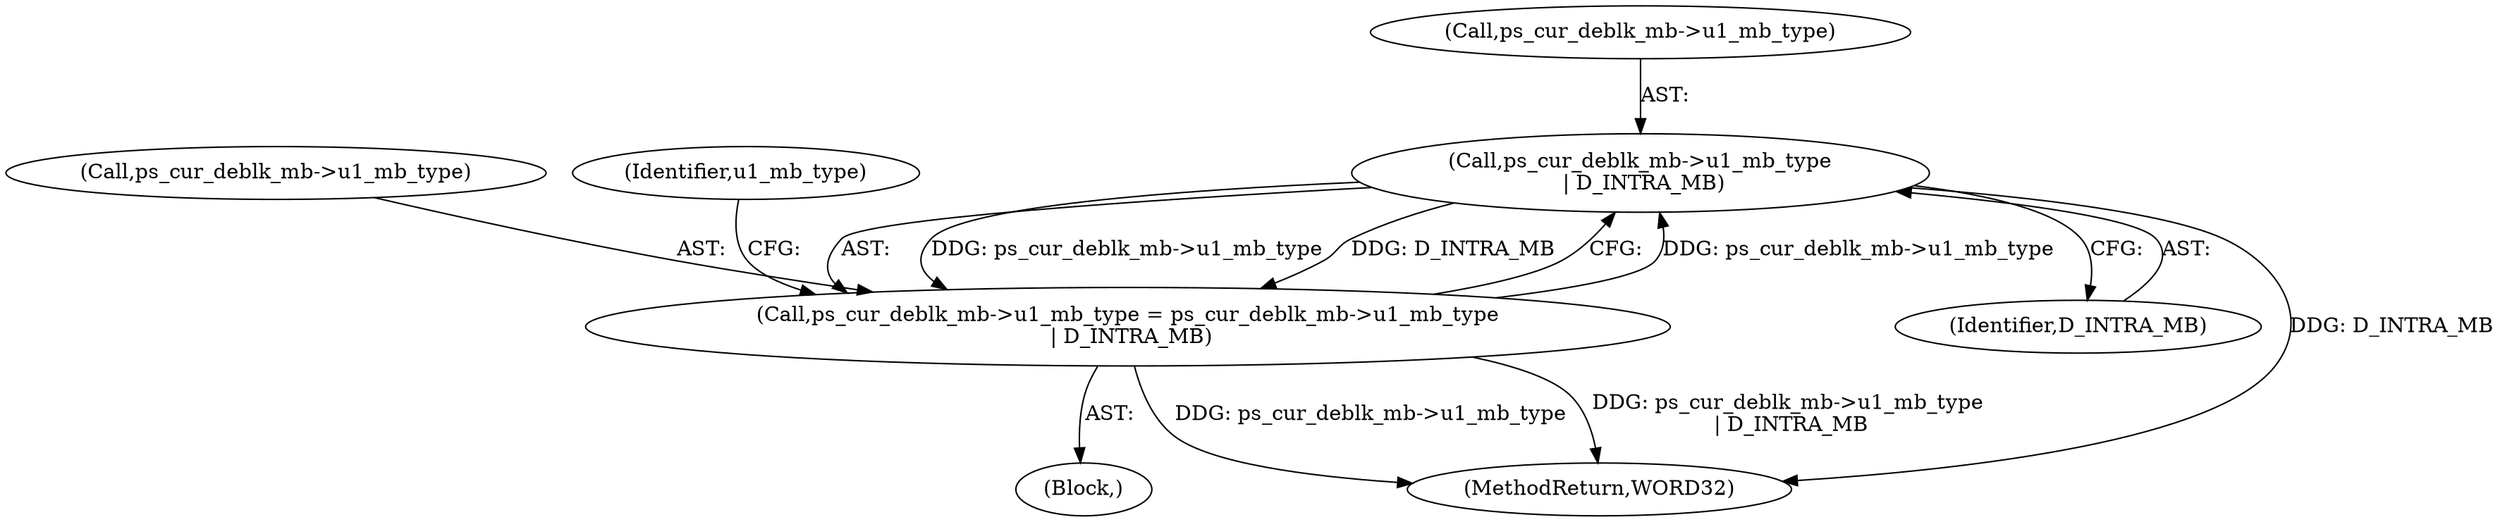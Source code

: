 digraph "0_Android_4a524d3a8ae9aa20c36430008e6bd429443f8f1d@pointer" {
"1000318" [label="(Call,ps_cur_deblk_mb->u1_mb_type\n | D_INTRA_MB)"];
"1000314" [label="(Call,ps_cur_deblk_mb->u1_mb_type = ps_cur_deblk_mb->u1_mb_type\n | D_INTRA_MB)"];
"1000318" [label="(Call,ps_cur_deblk_mb->u1_mb_type\n | D_INTRA_MB)"];
"1000314" [label="(Call,ps_cur_deblk_mb->u1_mb_type = ps_cur_deblk_mb->u1_mb_type\n | D_INTRA_MB)"];
"1000318" [label="(Call,ps_cur_deblk_mb->u1_mb_type\n | D_INTRA_MB)"];
"1000244" [label="(Block,)"];
"1000322" [label="(Identifier,D_INTRA_MB)"];
"1000315" [label="(Call,ps_cur_deblk_mb->u1_mb_type)"];
"1000584" [label="(MethodReturn,WORD32)"];
"1000319" [label="(Call,ps_cur_deblk_mb->u1_mb_type)"];
"1000324" [label="(Identifier,u1_mb_type)"];
"1000318" -> "1000314"  [label="AST: "];
"1000318" -> "1000322"  [label="CFG: "];
"1000319" -> "1000318"  [label="AST: "];
"1000322" -> "1000318"  [label="AST: "];
"1000314" -> "1000318"  [label="CFG: "];
"1000318" -> "1000584"  [label="DDG: D_INTRA_MB"];
"1000318" -> "1000314"  [label="DDG: ps_cur_deblk_mb->u1_mb_type"];
"1000318" -> "1000314"  [label="DDG: D_INTRA_MB"];
"1000314" -> "1000318"  [label="DDG: ps_cur_deblk_mb->u1_mb_type"];
"1000314" -> "1000244"  [label="AST: "];
"1000315" -> "1000314"  [label="AST: "];
"1000324" -> "1000314"  [label="CFG: "];
"1000314" -> "1000584"  [label="DDG: ps_cur_deblk_mb->u1_mb_type"];
"1000314" -> "1000584"  [label="DDG: ps_cur_deblk_mb->u1_mb_type\n | D_INTRA_MB"];
}
